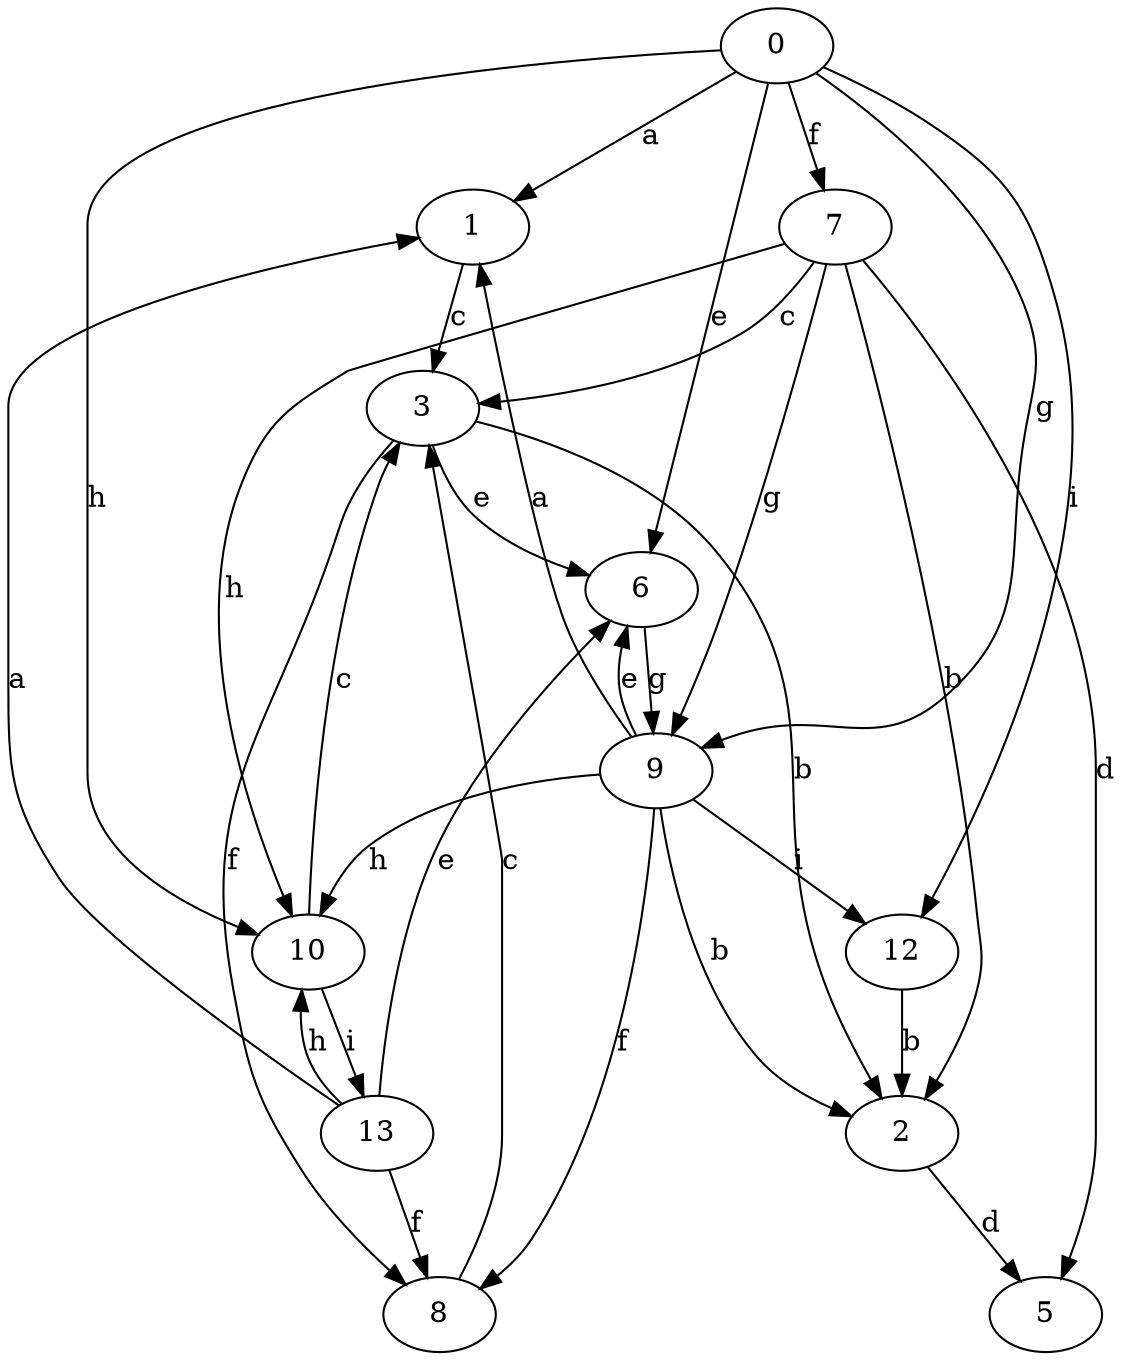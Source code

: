 strict digraph  {
1;
2;
3;
0;
5;
6;
7;
8;
9;
10;
12;
13;
1 -> 3  [label=c];
2 -> 5  [label=d];
3 -> 2  [label=b];
3 -> 6  [label=e];
3 -> 8  [label=f];
0 -> 1  [label=a];
0 -> 6  [label=e];
0 -> 7  [label=f];
0 -> 9  [label=g];
0 -> 10  [label=h];
0 -> 12  [label=i];
6 -> 9  [label=g];
7 -> 2  [label=b];
7 -> 3  [label=c];
7 -> 5  [label=d];
7 -> 9  [label=g];
7 -> 10  [label=h];
8 -> 3  [label=c];
9 -> 1  [label=a];
9 -> 2  [label=b];
9 -> 6  [label=e];
9 -> 8  [label=f];
9 -> 10  [label=h];
9 -> 12  [label=i];
10 -> 3  [label=c];
10 -> 13  [label=i];
12 -> 2  [label=b];
13 -> 1  [label=a];
13 -> 6  [label=e];
13 -> 8  [label=f];
13 -> 10  [label=h];
}
